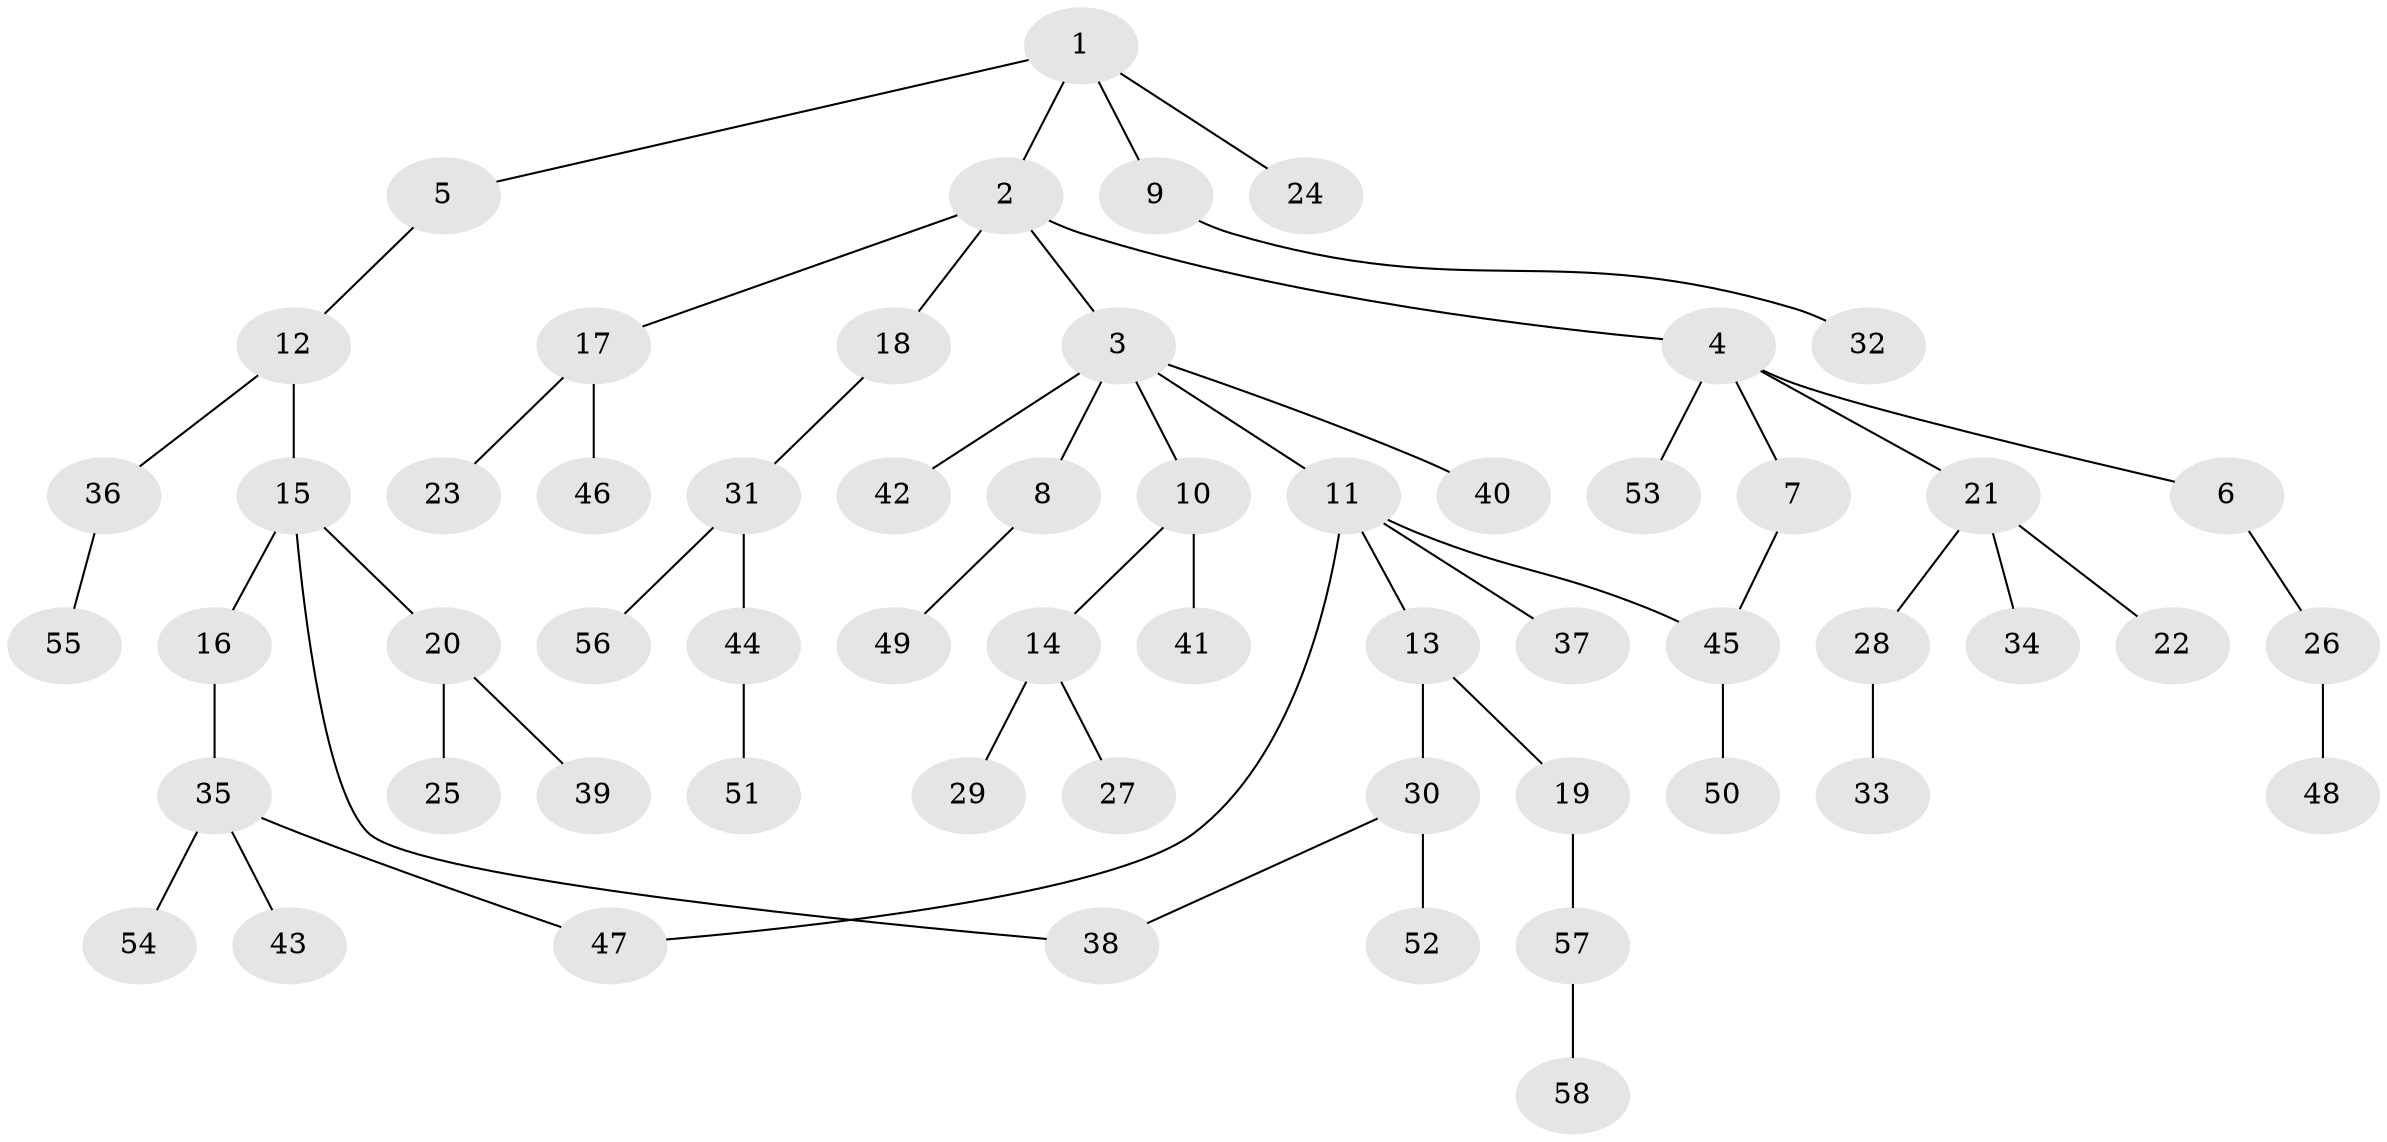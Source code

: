 // coarse degree distribution, {3: 0.1282051282051282, 6: 0.02564102564102564, 5: 0.07692307692307693, 2: 0.2564102564102564, 1: 0.46153846153846156, 4: 0.05128205128205128}
// Generated by graph-tools (version 1.1) at 2025/23/03/03/25 07:23:31]
// undirected, 58 vertices, 60 edges
graph export_dot {
graph [start="1"]
  node [color=gray90,style=filled];
  1;
  2;
  3;
  4;
  5;
  6;
  7;
  8;
  9;
  10;
  11;
  12;
  13;
  14;
  15;
  16;
  17;
  18;
  19;
  20;
  21;
  22;
  23;
  24;
  25;
  26;
  27;
  28;
  29;
  30;
  31;
  32;
  33;
  34;
  35;
  36;
  37;
  38;
  39;
  40;
  41;
  42;
  43;
  44;
  45;
  46;
  47;
  48;
  49;
  50;
  51;
  52;
  53;
  54;
  55;
  56;
  57;
  58;
  1 -- 2;
  1 -- 5;
  1 -- 9;
  1 -- 24;
  2 -- 3;
  2 -- 4;
  2 -- 17;
  2 -- 18;
  3 -- 8;
  3 -- 10;
  3 -- 11;
  3 -- 40;
  3 -- 42;
  4 -- 6;
  4 -- 7;
  4 -- 21;
  4 -- 53;
  5 -- 12;
  6 -- 26;
  7 -- 45;
  8 -- 49;
  9 -- 32;
  10 -- 14;
  10 -- 41;
  11 -- 13;
  11 -- 37;
  11 -- 45;
  11 -- 47;
  12 -- 15;
  12 -- 36;
  13 -- 19;
  13 -- 30;
  14 -- 27;
  14 -- 29;
  15 -- 16;
  15 -- 20;
  15 -- 38;
  16 -- 35;
  17 -- 23;
  17 -- 46;
  18 -- 31;
  19 -- 57;
  20 -- 25;
  20 -- 39;
  21 -- 22;
  21 -- 28;
  21 -- 34;
  26 -- 48;
  28 -- 33;
  30 -- 38;
  30 -- 52;
  31 -- 44;
  31 -- 56;
  35 -- 43;
  35 -- 47;
  35 -- 54;
  36 -- 55;
  44 -- 51;
  45 -- 50;
  57 -- 58;
}

